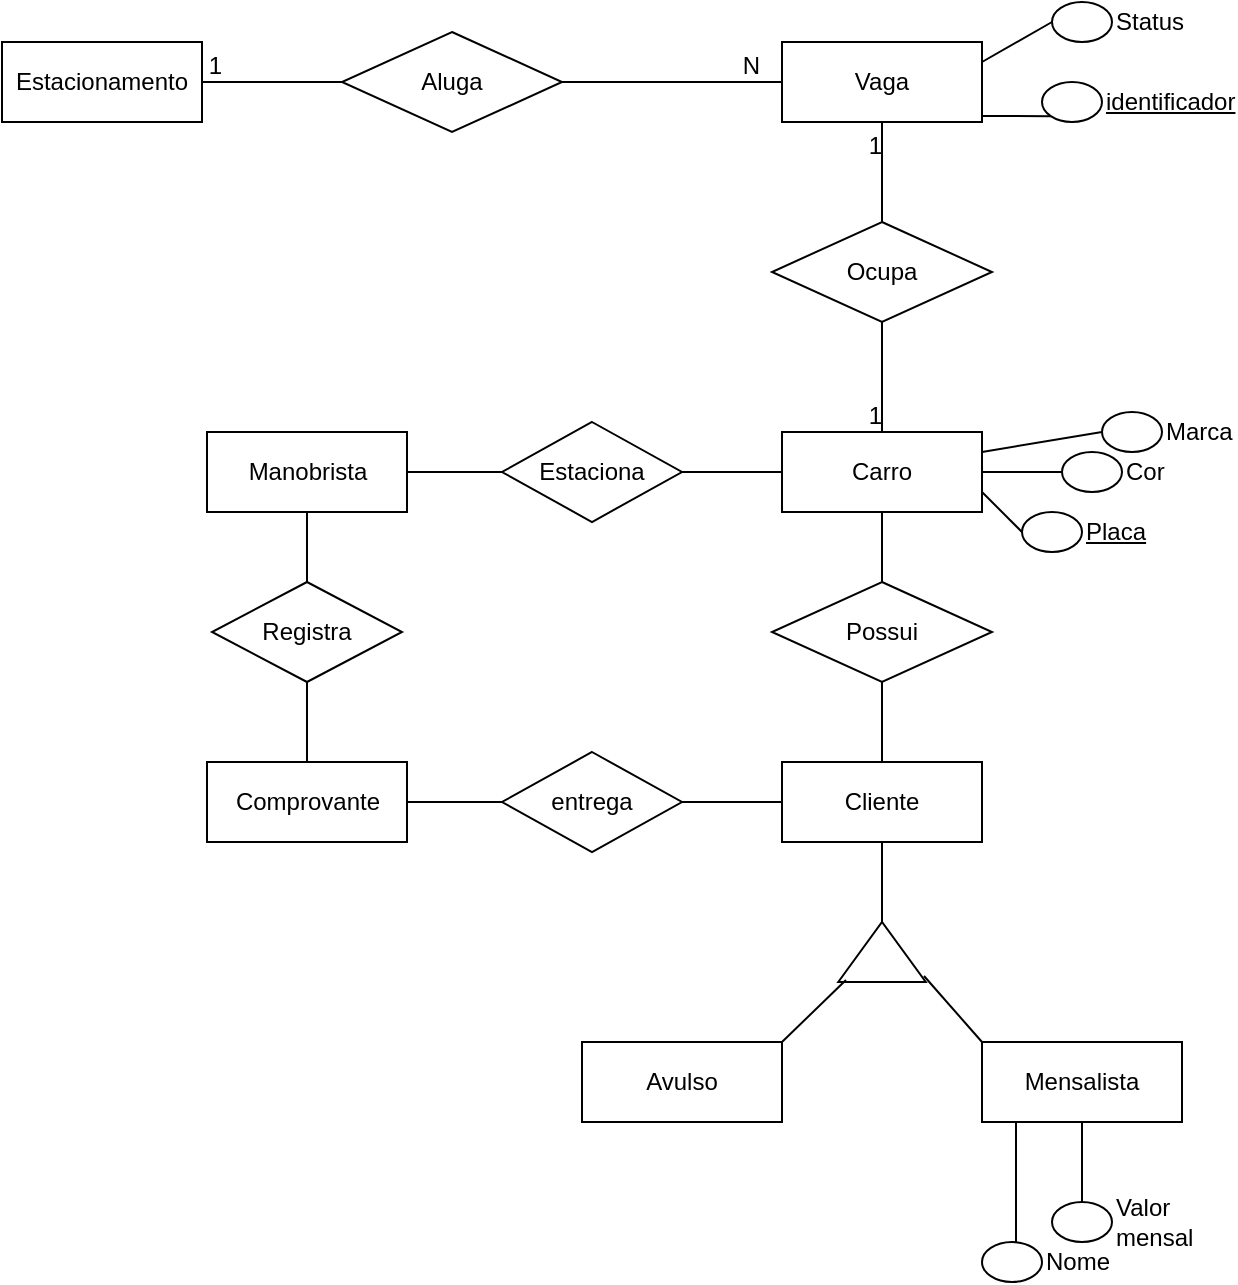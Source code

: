 <mxfile version="15.4.0" type="github">
  <diagram id="R2lEEEUBdFMjLlhIrx00" name="Page-1">
    <mxGraphModel dx="868" dy="483" grid="1" gridSize="10" guides="1" tooltips="1" connect="1" arrows="1" fold="1" page="1" pageScale="1" pageWidth="850" pageHeight="1100" math="0" shadow="0" extFonts="Permanent Marker^https://fonts.googleapis.com/css?family=Permanent+Marker">
      <root>
        <mxCell id="0" />
        <mxCell id="1" parent="0" />
        <mxCell id="tJdDL1KsQvo14cv3xqzo-14" value="" style="triangle;whiteSpace=wrap;html=1;direction=north;" parent="1" vertex="1">
          <mxGeometry x="638.13" y="520" width="43.75" height="30" as="geometry" />
        </mxCell>
        <mxCell id="tJdDL1KsQvo14cv3xqzo-18" value="Estacionamento" style="whiteSpace=wrap;html=1;align=center;" parent="1" vertex="1">
          <mxGeometry x="220" y="80" width="100" height="40" as="geometry" />
        </mxCell>
        <mxCell id="f3KuXnRLb0RqSsgRTck7-1" value="" style="edgeStyle=orthogonalEdgeStyle;jumpStyle=none;orthogonalLoop=1;jettySize=auto;html=1;fontFamily=Helvetica;fontSize=12;strokeWidth=1;endArrow=none;endFill=0;" parent="1" source="tJdDL1KsQvo14cv3xqzo-19" target="tJdDL1KsQvo14cv3xqzo-48" edge="1">
          <mxGeometry relative="1" as="geometry" />
        </mxCell>
        <mxCell id="f3KuXnRLb0RqSsgRTck7-16" value="" style="edgeStyle=orthogonalEdgeStyle;jumpStyle=none;orthogonalLoop=1;jettySize=auto;html=1;fontFamily=Helvetica;fontSize=12;endArrow=none;endFill=0;strokeWidth=1;" parent="1" source="tJdDL1KsQvo14cv3xqzo-19" target="f3KuXnRLb0RqSsgRTck7-14" edge="1">
          <mxGeometry relative="1" as="geometry" />
        </mxCell>
        <mxCell id="f3KuXnRLb0RqSsgRTck7-20" value="" style="edgeStyle=orthogonalEdgeStyle;jumpStyle=none;orthogonalLoop=1;jettySize=auto;html=1;fontFamily=Helvetica;fontSize=12;endArrow=none;endFill=0;strokeWidth=1;" parent="1" source="tJdDL1KsQvo14cv3xqzo-19" target="tJdDL1KsQvo14cv3xqzo-14" edge="1">
          <mxGeometry relative="1" as="geometry" />
        </mxCell>
        <mxCell id="tJdDL1KsQvo14cv3xqzo-19" value="Cliente" style="whiteSpace=wrap;html=1;align=center;" parent="1" vertex="1">
          <mxGeometry x="610" y="440" width="100" height="40" as="geometry" />
        </mxCell>
        <mxCell id="tJdDL1KsQvo14cv3xqzo-20" value="Vaga" style="whiteSpace=wrap;html=1;align=center;" parent="1" vertex="1">
          <mxGeometry x="610" y="80" width="100" height="40" as="geometry" />
        </mxCell>
        <mxCell id="tJdDL1KsQvo14cv3xqzo-49" value="" style="edgeStyle=orthogonalEdgeStyle;orthogonalLoop=1;jettySize=auto;html=1;entryX=0.5;entryY=0;entryDx=0;entryDy=0;endArrow=none;endFill=0;" parent="1" source="tJdDL1KsQvo14cv3xqzo-25" target="tJdDL1KsQvo14cv3xqzo-48" edge="1">
          <mxGeometry relative="1" as="geometry">
            <mxPoint x="660" y="360" as="targetPoint" />
          </mxGeometry>
        </mxCell>
        <mxCell id="tJdDL1KsQvo14cv3xqzo-25" value="Carro" style="whiteSpace=wrap;html=1;align=center;" parent="1" vertex="1">
          <mxGeometry x="610" y="275" width="100" height="40" as="geometry" />
        </mxCell>
        <mxCell id="tJdDL1KsQvo14cv3xqzo-27" value="Aluga" style="shape=rhombus;perimeter=rhombusPerimeter;whiteSpace=wrap;html=1;align=center;" parent="1" vertex="1">
          <mxGeometry x="390" y="75" width="110" height="50" as="geometry" />
        </mxCell>
        <mxCell id="tJdDL1KsQvo14cv3xqzo-30" value="" style="endArrow=none;html=1;exitX=1;exitY=0.5;exitDx=0;exitDy=0;entryX=0;entryY=0.5;entryDx=0;entryDy=0;" parent="1" source="tJdDL1KsQvo14cv3xqzo-18" target="tJdDL1KsQvo14cv3xqzo-27" edge="1">
          <mxGeometry relative="1" as="geometry">
            <mxPoint x="270" y="160" as="sourcePoint" />
            <mxPoint x="430" y="160" as="targetPoint" />
          </mxGeometry>
        </mxCell>
        <mxCell id="tJdDL1KsQvo14cv3xqzo-31" value="1" style="resizable=0;html=1;align=right;verticalAlign=bottom;" parent="tJdDL1KsQvo14cv3xqzo-30" connectable="0" vertex="1">
          <mxGeometry x="1" relative="1" as="geometry">
            <mxPoint x="-60" as="offset" />
          </mxGeometry>
        </mxCell>
        <mxCell id="tJdDL1KsQvo14cv3xqzo-33" value="" style="endArrow=none;html=1;exitX=1;exitY=0.5;exitDx=0;exitDy=0;entryX=0;entryY=0.5;entryDx=0;entryDy=0;" parent="1" source="tJdDL1KsQvo14cv3xqzo-27" target="tJdDL1KsQvo14cv3xqzo-20" edge="1">
          <mxGeometry relative="1" as="geometry">
            <mxPoint x="490" y="160.0" as="sourcePoint" />
            <mxPoint x="650" y="160.0" as="targetPoint" />
          </mxGeometry>
        </mxCell>
        <mxCell id="tJdDL1KsQvo14cv3xqzo-34" value="N" style="resizable=0;html=1;align=right;verticalAlign=bottom;" parent="tJdDL1KsQvo14cv3xqzo-33" connectable="0" vertex="1">
          <mxGeometry x="1" relative="1" as="geometry">
            <mxPoint x="-11" as="offset" />
          </mxGeometry>
        </mxCell>
        <mxCell id="tJdDL1KsQvo14cv3xqzo-35" value="Ocupa" style="shape=rhombus;perimeter=rhombusPerimeter;whiteSpace=wrap;html=1;align=center;" parent="1" vertex="1">
          <mxGeometry x="605" y="170" width="110" height="50" as="geometry" />
        </mxCell>
        <mxCell id="tJdDL1KsQvo14cv3xqzo-36" value="" style="endArrow=none;html=1;exitX=0.5;exitY=1;exitDx=0;exitDy=0;entryX=0.5;entryY=0;entryDx=0;entryDy=0;" parent="1" source="tJdDL1KsQvo14cv3xqzo-20" target="tJdDL1KsQvo14cv3xqzo-35" edge="1">
          <mxGeometry relative="1" as="geometry">
            <mxPoint x="600" y="140" as="sourcePoint" />
            <mxPoint x="760" y="140" as="targetPoint" />
          </mxGeometry>
        </mxCell>
        <mxCell id="tJdDL1KsQvo14cv3xqzo-37" value="1" style="resizable=0;html=1;align=right;verticalAlign=bottom;" parent="tJdDL1KsQvo14cv3xqzo-36" connectable="0" vertex="1">
          <mxGeometry x="1" relative="1" as="geometry">
            <mxPoint y="-30" as="offset" />
          </mxGeometry>
        </mxCell>
        <mxCell id="tJdDL1KsQvo14cv3xqzo-46" value="" style="endArrow=none;html=1;entryX=0.5;entryY=0;entryDx=0;entryDy=0;exitX=0.5;exitY=1;exitDx=0;exitDy=0;" parent="1" source="tJdDL1KsQvo14cv3xqzo-35" target="tJdDL1KsQvo14cv3xqzo-25" edge="1">
          <mxGeometry relative="1" as="geometry">
            <mxPoint x="160" y="270" as="sourcePoint" />
            <mxPoint x="320" y="270" as="targetPoint" />
          </mxGeometry>
        </mxCell>
        <mxCell id="tJdDL1KsQvo14cv3xqzo-47" value="1" style="resizable=0;html=1;align=right;verticalAlign=bottom;" parent="tJdDL1KsQvo14cv3xqzo-46" connectable="0" vertex="1">
          <mxGeometry x="1" relative="1" as="geometry" />
        </mxCell>
        <mxCell id="tJdDL1KsQvo14cv3xqzo-48" value="Possui" style="shape=rhombus;perimeter=rhombusPerimeter;whiteSpace=wrap;html=1;align=center;" parent="1" vertex="1">
          <mxGeometry x="605" y="350" width="110" height="50" as="geometry" />
        </mxCell>
        <mxCell id="f3KuXnRLb0RqSsgRTck7-17" value="" style="edgeStyle=orthogonalEdgeStyle;jumpStyle=none;orthogonalLoop=1;jettySize=auto;html=1;fontFamily=Helvetica;fontSize=12;endArrow=none;endFill=0;strokeWidth=1;" parent="1" source="tJdDL1KsQvo14cv3xqzo-58" target="f3KuXnRLb0RqSsgRTck7-4" edge="1">
          <mxGeometry relative="1" as="geometry" />
        </mxCell>
        <mxCell id="f3KuXnRLb0RqSsgRTck7-18" value="" style="edgeStyle=orthogonalEdgeStyle;jumpStyle=none;orthogonalLoop=1;jettySize=auto;html=1;fontFamily=Helvetica;fontSize=12;endArrow=none;endFill=0;strokeWidth=1;" parent="1" source="tJdDL1KsQvo14cv3xqzo-58" target="tJdDL1KsQvo14cv3xqzo-25" edge="1">
          <mxGeometry relative="1" as="geometry" />
        </mxCell>
        <mxCell id="tJdDL1KsQvo14cv3xqzo-58" value="Estaciona" style="shape=rhombus;perimeter=rhombusPerimeter;whiteSpace=wrap;html=1;align=center;" parent="1" vertex="1">
          <mxGeometry x="470" y="270" width="90" height="50" as="geometry" />
        </mxCell>
        <mxCell id="f3KuXnRLb0RqSsgRTck7-3" value="Comprovante" style="whiteSpace=wrap;html=1;align=center;" parent="1" vertex="1">
          <mxGeometry x="322.5" y="440" width="100" height="40" as="geometry" />
        </mxCell>
        <mxCell id="f3KuXnRLb0RqSsgRTck7-4" value="Manobrista" style="whiteSpace=wrap;html=1;align=center;" parent="1" vertex="1">
          <mxGeometry x="322.5" y="275" width="100" height="40" as="geometry" />
        </mxCell>
        <mxCell id="f3KuXnRLb0RqSsgRTck7-8" value="" style="edgeStyle=orthogonalEdgeStyle;jumpStyle=none;orthogonalLoop=1;jettySize=auto;html=1;fontFamily=Helvetica;fontSize=12;endArrow=none;endFill=0;strokeWidth=1;" parent="1" source="f3KuXnRLb0RqSsgRTck7-5" target="f3KuXnRLb0RqSsgRTck7-3" edge="1">
          <mxGeometry relative="1" as="geometry" />
        </mxCell>
        <mxCell id="f3KuXnRLb0RqSsgRTck7-19" value="" style="edgeStyle=orthogonalEdgeStyle;jumpStyle=none;orthogonalLoop=1;jettySize=auto;html=1;fontFamily=Helvetica;fontSize=12;endArrow=none;endFill=0;strokeWidth=1;" parent="1" source="f3KuXnRLb0RqSsgRTck7-5" target="f3KuXnRLb0RqSsgRTck7-4" edge="1">
          <mxGeometry relative="1" as="geometry" />
        </mxCell>
        <mxCell id="f3KuXnRLb0RqSsgRTck7-5" value="Registra" style="shape=rhombus;perimeter=rhombusPerimeter;whiteSpace=wrap;html=1;align=center;" parent="1" vertex="1">
          <mxGeometry x="325" y="350" width="95" height="50" as="geometry" />
        </mxCell>
        <mxCell id="f3KuXnRLb0RqSsgRTck7-15" value="" style="edgeStyle=orthogonalEdgeStyle;jumpStyle=none;orthogonalLoop=1;jettySize=auto;html=1;fontFamily=Helvetica;fontSize=12;endArrow=none;endFill=0;strokeWidth=1;" parent="1" source="f3KuXnRLb0RqSsgRTck7-14" target="f3KuXnRLb0RqSsgRTck7-3" edge="1">
          <mxGeometry relative="1" as="geometry" />
        </mxCell>
        <mxCell id="f3KuXnRLb0RqSsgRTck7-14" value="entrega" style="shape=rhombus;perimeter=rhombusPerimeter;whiteSpace=wrap;html=1;align=center;" parent="1" vertex="1">
          <mxGeometry x="470" y="435" width="90" height="50" as="geometry" />
        </mxCell>
        <mxCell id="f3KuXnRLb0RqSsgRTck7-21" value="Avulso" style="whiteSpace=wrap;html=1;align=center;direction=west;" parent="1" vertex="1">
          <mxGeometry x="510" y="580" width="100" height="40" as="geometry" />
        </mxCell>
        <mxCell id="f3KuXnRLb0RqSsgRTck7-22" value="Mensalista" style="whiteSpace=wrap;html=1;align=center;" parent="1" vertex="1">
          <mxGeometry x="710" y="580" width="100" height="40" as="geometry" />
        </mxCell>
        <mxCell id="f3KuXnRLb0RqSsgRTck7-29" value="" style="endArrow=none;html=1;fontFamily=Helvetica;fontSize=12;strokeWidth=1;entryX=0.033;entryY=0.088;entryDx=0;entryDy=0;entryPerimeter=0;exitX=0;exitY=1;exitDx=0;exitDy=0;" parent="1" source="f3KuXnRLb0RqSsgRTck7-21" target="tJdDL1KsQvo14cv3xqzo-14" edge="1">
          <mxGeometry width="50" height="50" relative="1" as="geometry">
            <mxPoint x="555" y="575" as="sourcePoint" />
            <mxPoint x="605" y="525" as="targetPoint" />
          </mxGeometry>
        </mxCell>
        <mxCell id="f3KuXnRLb0RqSsgRTck7-30" value="" style="endArrow=none;html=1;fontFamily=Helvetica;fontSize=12;strokeWidth=1;exitX=0.1;exitY=0.98;exitDx=0;exitDy=0;exitPerimeter=0;" parent="1" source="tJdDL1KsQvo14cv3xqzo-14" edge="1">
          <mxGeometry width="50" height="50" relative="1" as="geometry">
            <mxPoint x="660" y="640" as="sourcePoint" />
            <mxPoint x="710" y="580" as="targetPoint" />
            <Array as="points" />
          </mxGeometry>
        </mxCell>
        <mxCell id="f3KuXnRLb0RqSsgRTck7-50" value="Nome" style="ellipse;whiteSpace=wrap;html=1;align=left;fontStyle=0;fontFamily=Helvetica;fontSize=12;spacingLeft=30;direction=west;" parent="1" vertex="1">
          <mxGeometry x="710" y="680" width="30" height="20" as="geometry" />
        </mxCell>
        <mxCell id="f3KuXnRLb0RqSsgRTck7-53" value="" style="endArrow=none;html=1;rounded=0;fontFamily=Helvetica;fontSize=12;targetPerimeterSpacing=0;strokeWidth=1;entryX=0.17;entryY=1;entryDx=0;entryDy=0;entryPerimeter=0;" parent="1" target="f3KuXnRLb0RqSsgRTck7-22" edge="1">
          <mxGeometry relative="1" as="geometry">
            <mxPoint x="727" y="680" as="sourcePoint" />
            <mxPoint x="681.88" y="670" as="targetPoint" />
            <Array as="points" />
          </mxGeometry>
        </mxCell>
        <mxCell id="f3KuXnRLb0RqSsgRTck7-58" value="" style="edgeStyle=orthogonalEdgeStyle;rounded=1;jumpStyle=none;orthogonalLoop=1;jettySize=auto;html=1;fontFamily=Helvetica;fontSize=12;endArrow=none;endFill=0;targetPerimeterSpacing=0;strokeWidth=1;" parent="1" source="f3KuXnRLb0RqSsgRTck7-55" target="f3KuXnRLb0RqSsgRTck7-22" edge="1">
          <mxGeometry relative="1" as="geometry" />
        </mxCell>
        <mxCell id="f3KuXnRLb0RqSsgRTck7-55" value="Valor mensal" style="ellipse;whiteSpace=wrap;html=1;align=left;fontStyle=0;fontFamily=Helvetica;fontSize=12;spacingLeft=30;" parent="1" vertex="1">
          <mxGeometry x="745" y="660" width="30" height="20" as="geometry" />
        </mxCell>
        <mxCell id="f3KuXnRLb0RqSsgRTck7-59" value="Cor" style="ellipse;whiteSpace=wrap;html=1;align=left;fontStyle=0;fontFamily=Helvetica;fontSize=12;spacingLeft=30;" parent="1" vertex="1">
          <mxGeometry x="750" y="285" width="30" height="20" as="geometry" />
        </mxCell>
        <mxCell id="f3KuXnRLb0RqSsgRTck7-60" value="Placa" style="ellipse;whiteSpace=wrap;html=1;align=left;fontStyle=4;fontFamily=Helvetica;fontSize=12;spacingLeft=30;" parent="1" vertex="1">
          <mxGeometry x="730" y="315" width="30" height="20" as="geometry" />
        </mxCell>
        <mxCell id="f3KuXnRLb0RqSsgRTck7-63" value="" style="endArrow=none;html=1;rounded=0;fontFamily=Helvetica;fontSize=12;targetPerimeterSpacing=0;strokeWidth=1;entryX=0;entryY=0.5;entryDx=0;entryDy=0;exitX=1;exitY=0.75;exitDx=0;exitDy=0;" parent="1" source="tJdDL1KsQvo14cv3xqzo-25" target="f3KuXnRLb0RqSsgRTck7-60" edge="1">
          <mxGeometry relative="1" as="geometry">
            <mxPoint x="695" y="320" as="sourcePoint" />
            <mxPoint x="755" y="320.31" as="targetPoint" />
          </mxGeometry>
        </mxCell>
        <mxCell id="f3KuXnRLb0RqSsgRTck7-64" value="Marca" style="ellipse;whiteSpace=wrap;html=1;align=left;fontStyle=0;fontFamily=Helvetica;fontSize=12;spacingLeft=30;" parent="1" vertex="1">
          <mxGeometry x="770" y="265" width="30" height="20" as="geometry" />
        </mxCell>
        <mxCell id="f3KuXnRLb0RqSsgRTck7-66" value="" style="endArrow=none;html=1;rounded=0;fontFamily=Helvetica;fontSize=12;targetPerimeterSpacing=0;strokeWidth=1;exitX=1;exitY=0.25;exitDx=0;exitDy=0;entryX=0;entryY=0.5;entryDx=0;entryDy=0;" parent="1" source="tJdDL1KsQvo14cv3xqzo-25" target="f3KuXnRLb0RqSsgRTck7-64" edge="1">
          <mxGeometry relative="1" as="geometry">
            <mxPoint x="670" y="230" as="sourcePoint" />
            <mxPoint x="830" y="230" as="targetPoint" />
            <Array as="points" />
          </mxGeometry>
        </mxCell>
        <mxCell id="f3KuXnRLb0RqSsgRTck7-67" value="" style="endArrow=none;html=1;rounded=0;fontFamily=Helvetica;fontSize=12;targetPerimeterSpacing=0;strokeWidth=1;entryX=0;entryY=0.5;entryDx=0;entryDy=0;exitX=1;exitY=0.5;exitDx=0;exitDy=0;" parent="1" source="tJdDL1KsQvo14cv3xqzo-25" target="f3KuXnRLb0RqSsgRTck7-59" edge="1">
          <mxGeometry relative="1" as="geometry">
            <mxPoint x="681.88" y="270" as="sourcePoint" />
            <mxPoint x="841.88" y="270" as="targetPoint" />
            <Array as="points" />
          </mxGeometry>
        </mxCell>
        <mxCell id="f3KuXnRLb0RqSsgRTck7-68" value="Status" style="ellipse;whiteSpace=wrap;html=1;align=left;fontStyle=0;fontFamily=Helvetica;fontSize=12;spacingLeft=30;" parent="1" vertex="1">
          <mxGeometry x="745" y="60" width="30" height="20" as="geometry" />
        </mxCell>
        <mxCell id="f3KuXnRLb0RqSsgRTck7-69" value="identificador" style="ellipse;whiteSpace=wrap;html=1;align=left;fontStyle=4;fontFamily=Helvetica;fontSize=12;spacingLeft=30;" parent="1" vertex="1">
          <mxGeometry x="740" y="100" width="30" height="20" as="geometry" />
        </mxCell>
        <mxCell id="f3KuXnRLb0RqSsgRTck7-72" value="" style="endArrow=none;html=1;rounded=0;fontFamily=Helvetica;fontSize=12;targetPerimeterSpacing=0;strokeWidth=1;entryX=0;entryY=1;entryDx=0;entryDy=0;" parent="1" target="f3KuXnRLb0RqSsgRTck7-69" edge="1">
          <mxGeometry relative="1" as="geometry">
            <mxPoint x="710" y="117" as="sourcePoint" />
            <mxPoint x="830" y="150" as="targetPoint" />
            <Array as="points" />
          </mxGeometry>
        </mxCell>
        <mxCell id="f3KuXnRLb0RqSsgRTck7-73" value="" style="endArrow=none;html=1;rounded=0;fontFamily=Helvetica;fontSize=12;targetPerimeterSpacing=0;strokeWidth=1;entryX=0;entryY=0.5;entryDx=0;entryDy=0;exitX=1;exitY=0.25;exitDx=0;exitDy=0;" parent="1" source="tJdDL1KsQvo14cv3xqzo-20" target="f3KuXnRLb0RqSsgRTck7-68" edge="1">
          <mxGeometry relative="1" as="geometry">
            <mxPoint x="610" y="50" as="sourcePoint" />
            <mxPoint x="770" y="50" as="targetPoint" />
            <Array as="points" />
          </mxGeometry>
        </mxCell>
      </root>
    </mxGraphModel>
  </diagram>
</mxfile>
